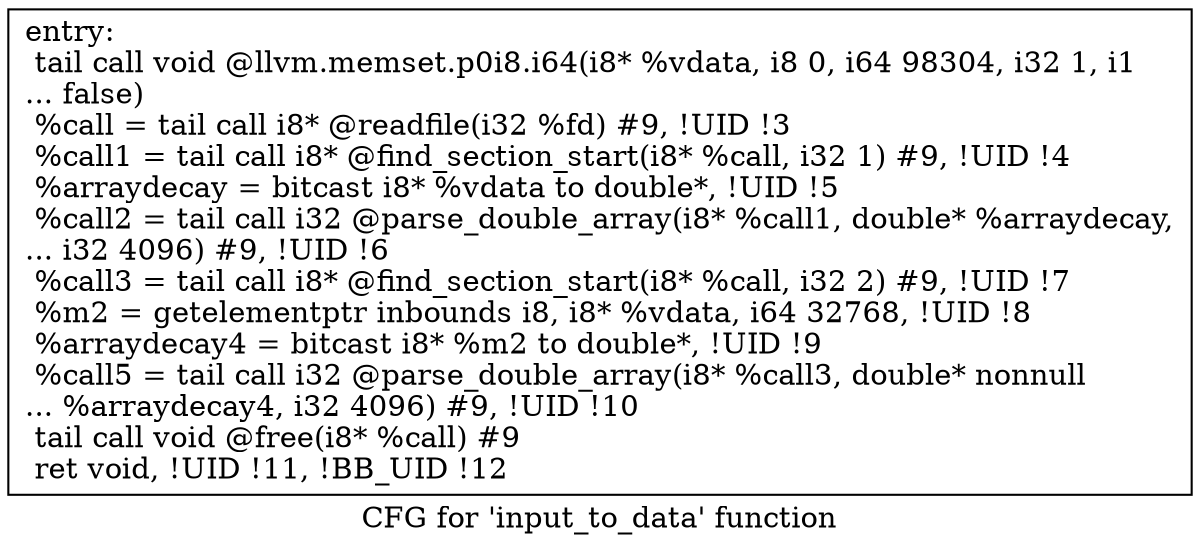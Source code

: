 digraph "CFG for 'input_to_data' function" {
	label="CFG for 'input_to_data' function";

	Node0x55f971c838e0 [shape=record,label="{entry:\l  tail call void @llvm.memset.p0i8.i64(i8* %vdata, i8 0, i64 98304, i32 1, i1\l... false)\l  %call = tail call i8* @readfile(i32 %fd) #9, !UID !3\l  %call1 = tail call i8* @find_section_start(i8* %call, i32 1) #9, !UID !4\l  %arraydecay = bitcast i8* %vdata to double*, !UID !5\l  %call2 = tail call i32 @parse_double_array(i8* %call1, double* %arraydecay,\l... i32 4096) #9, !UID !6\l  %call3 = tail call i8* @find_section_start(i8* %call, i32 2) #9, !UID !7\l  %m2 = getelementptr inbounds i8, i8* %vdata, i64 32768, !UID !8\l  %arraydecay4 = bitcast i8* %m2 to double*, !UID !9\l  %call5 = tail call i32 @parse_double_array(i8* %call3, double* nonnull\l... %arraydecay4, i32 4096) #9, !UID !10\l  tail call void @free(i8* %call) #9\l  ret void, !UID !11, !BB_UID !12\l}"];
}
